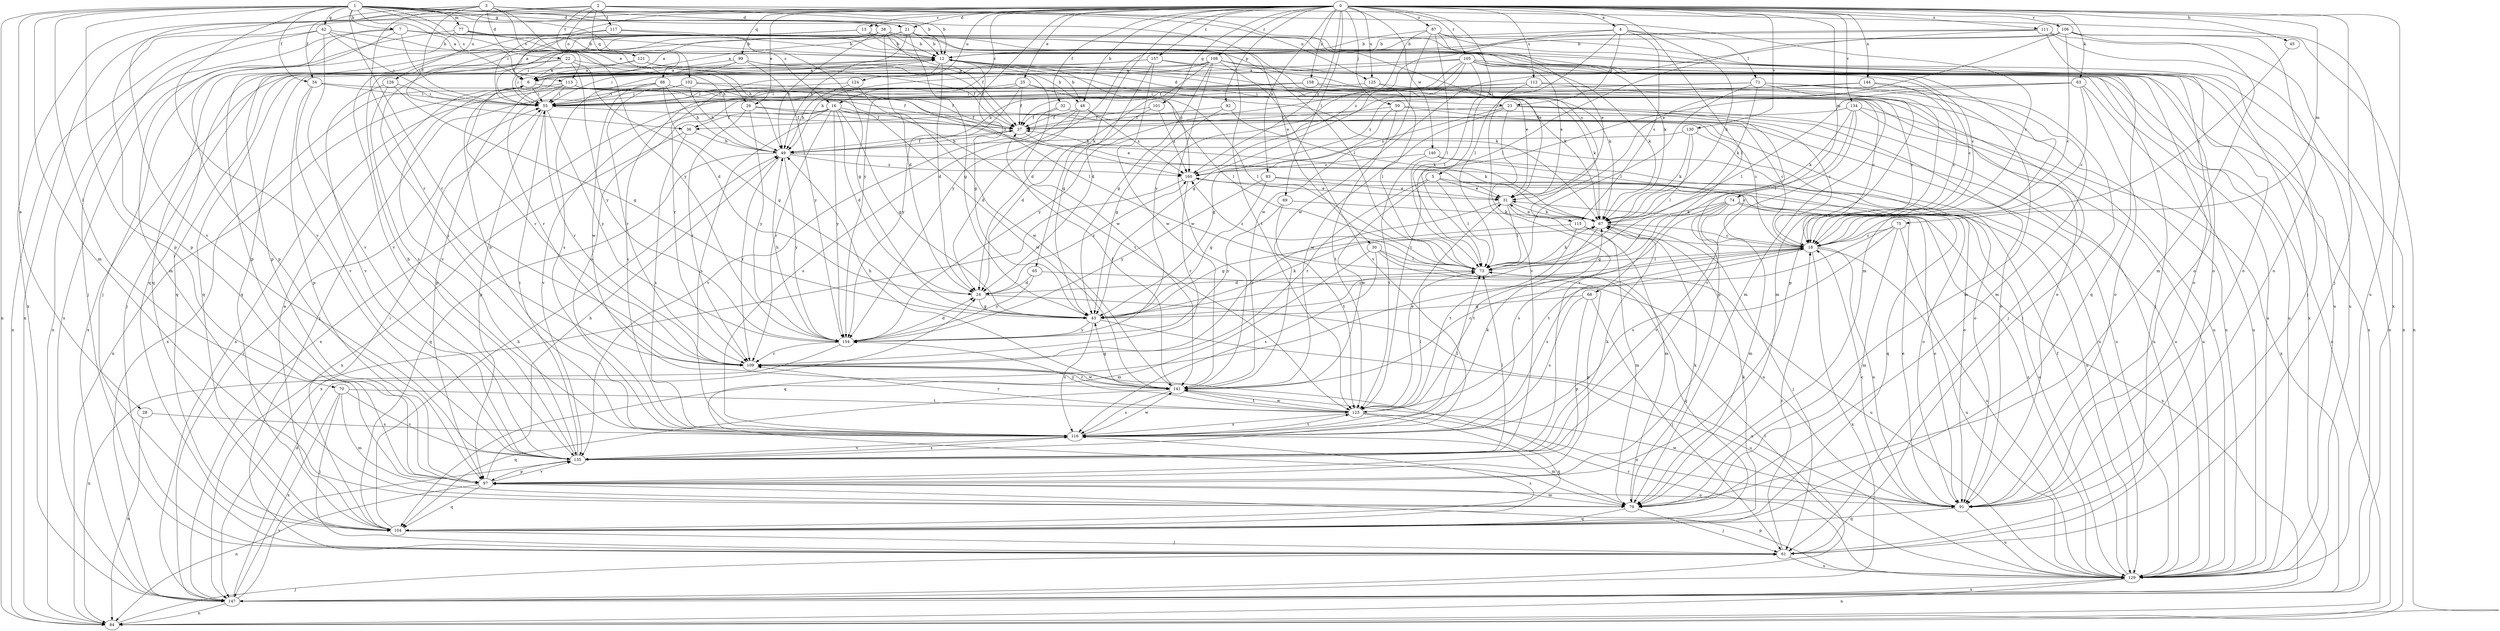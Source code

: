 strict digraph  {
0;
1;
2;
3;
4;
5;
6;
7;
12;
13;
16;
18;
21;
22;
23;
24;
25;
26;
28;
30;
31;
32;
34;
36;
37;
38;
42;
43;
45;
48;
49;
55;
59;
61;
63;
65;
67;
68;
69;
70;
71;
73;
74;
75;
77;
79;
83;
84;
87;
88;
91;
92;
97;
99;
101;
102;
104;
105;
106;
108;
109;
111;
112;
113;
115;
116;
117;
121;
123;
124;
125;
126;
129;
130;
134;
135;
140;
141;
144;
147;
154;
157;
158;
160;
0 -> 4  [label=a];
0 -> 5  [label=a];
0 -> 13  [label=c];
0 -> 16  [label=c];
0 -> 21  [label=d];
0 -> 25  [label=e];
0 -> 26  [label=e];
0 -> 32  [label=f];
0 -> 45  [label=h];
0 -> 48  [label=h];
0 -> 55  [label=i];
0 -> 59  [label=j];
0 -> 61  [label=j];
0 -> 63  [label=k];
0 -> 65  [label=k];
0 -> 68  [label=l];
0 -> 69  [label=l];
0 -> 74  [label=m];
0 -> 75  [label=m];
0 -> 83  [label=n];
0 -> 84  [label=n];
0 -> 87  [label=o];
0 -> 92  [label=p];
0 -> 97  [label=p];
0 -> 99  [label=q];
0 -> 101  [label=q];
0 -> 105  [label=r];
0 -> 106  [label=r];
0 -> 108  [label=r];
0 -> 111  [label=s];
0 -> 112  [label=s];
0 -> 124  [label=u];
0 -> 125  [label=u];
0 -> 130  [label=v];
0 -> 134  [label=v];
0 -> 140  [label=w];
0 -> 144  [label=x];
0 -> 147  [label=x];
0 -> 154  [label=y];
0 -> 157  [label=z];
0 -> 158  [label=z];
0 -> 160  [label=z];
1 -> 6  [label=a];
1 -> 7  [label=b];
1 -> 12  [label=b];
1 -> 16  [label=c];
1 -> 21  [label=d];
1 -> 26  [label=e];
1 -> 28  [label=e];
1 -> 30  [label=e];
1 -> 34  [label=f];
1 -> 38  [label=g];
1 -> 42  [label=g];
1 -> 70  [label=l];
1 -> 77  [label=m];
1 -> 79  [label=m];
1 -> 84  [label=n];
1 -> 97  [label=p];
1 -> 109  [label=r];
1 -> 113  [label=s];
1 -> 125  [label=u];
1 -> 135  [label=v];
2 -> 12  [label=b];
2 -> 18  [label=c];
2 -> 88  [label=o];
2 -> 102  [label=q];
2 -> 117  [label=t];
2 -> 121  [label=t];
2 -> 126  [label=u];
2 -> 129  [label=u];
2 -> 147  [label=x];
3 -> 21  [label=d];
3 -> 22  [label=d];
3 -> 34  [label=f];
3 -> 36  [label=f];
3 -> 109  [label=r];
3 -> 113  [label=s];
3 -> 115  [label=s];
3 -> 135  [label=v];
3 -> 154  [label=y];
4 -> 12  [label=b];
4 -> 23  [label=d];
4 -> 67  [label=k];
4 -> 71  [label=l];
4 -> 73  [label=l];
4 -> 115  [label=s];
4 -> 160  [label=z];
5 -> 31  [label=e];
5 -> 73  [label=l];
5 -> 91  [label=o];
5 -> 104  [label=q];
5 -> 109  [label=r];
5 -> 141  [label=w];
6 -> 55  [label=i];
6 -> 73  [label=l];
6 -> 109  [label=r];
6 -> 147  [label=x];
7 -> 12  [label=b];
7 -> 18  [label=c];
7 -> 55  [label=i];
7 -> 79  [label=m];
7 -> 84  [label=n];
7 -> 97  [label=p];
7 -> 129  [label=u];
12 -> 6  [label=a];
12 -> 23  [label=d];
12 -> 24  [label=d];
12 -> 31  [label=e];
12 -> 43  [label=g];
12 -> 48  [label=h];
12 -> 67  [label=k];
12 -> 104  [label=q];
12 -> 109  [label=r];
12 -> 129  [label=u];
13 -> 12  [label=b];
13 -> 55  [label=i];
13 -> 73  [label=l];
13 -> 79  [label=m];
13 -> 104  [label=q];
13 -> 116  [label=s];
16 -> 24  [label=d];
16 -> 31  [label=e];
16 -> 36  [label=f];
16 -> 43  [label=g];
16 -> 109  [label=r];
16 -> 116  [label=s];
16 -> 129  [label=u];
16 -> 135  [label=v];
16 -> 141  [label=w];
16 -> 154  [label=y];
18 -> 73  [label=l];
18 -> 91  [label=o];
18 -> 104  [label=q];
18 -> 116  [label=s];
18 -> 129  [label=u];
18 -> 147  [label=x];
21 -> 6  [label=a];
21 -> 12  [label=b];
21 -> 31  [label=e];
21 -> 43  [label=g];
21 -> 49  [label=h];
21 -> 91  [label=o];
21 -> 97  [label=p];
21 -> 123  [label=t];
21 -> 135  [label=v];
22 -> 6  [label=a];
22 -> 24  [label=d];
22 -> 61  [label=j];
22 -> 67  [label=k];
22 -> 104  [label=q];
22 -> 154  [label=y];
23 -> 36  [label=f];
23 -> 91  [label=o];
23 -> 97  [label=p];
23 -> 129  [label=u];
23 -> 135  [label=v];
23 -> 141  [label=w];
23 -> 160  [label=z];
24 -> 43  [label=g];
24 -> 129  [label=u];
24 -> 160  [label=z];
25 -> 18  [label=c];
25 -> 37  [label=f];
25 -> 55  [label=i];
25 -> 73  [label=l];
25 -> 116  [label=s];
25 -> 154  [label=y];
26 -> 18  [label=c];
26 -> 37  [label=f];
26 -> 109  [label=r];
26 -> 154  [label=y];
28 -> 84  [label=n];
28 -> 116  [label=s];
30 -> 73  [label=l];
30 -> 79  [label=m];
30 -> 91  [label=o];
30 -> 116  [label=s];
30 -> 129  [label=u];
31 -> 67  [label=k];
31 -> 73  [label=l];
31 -> 79  [label=m];
31 -> 109  [label=r];
32 -> 37  [label=f];
32 -> 129  [label=u];
32 -> 135  [label=v];
34 -> 37  [label=f];
34 -> 55  [label=i];
34 -> 97  [label=p];
34 -> 135  [label=v];
36 -> 49  [label=h];
36 -> 116  [label=s];
36 -> 147  [label=x];
37 -> 49  [label=h];
37 -> 67  [label=k];
38 -> 6  [label=a];
38 -> 12  [label=b];
38 -> 24  [label=d];
38 -> 31  [label=e];
38 -> 37  [label=f];
38 -> 49  [label=h];
38 -> 55  [label=i];
38 -> 91  [label=o];
38 -> 104  [label=q];
42 -> 12  [label=b];
42 -> 49  [label=h];
42 -> 55  [label=i];
42 -> 61  [label=j];
42 -> 84  [label=n];
42 -> 135  [label=v];
43 -> 18  [label=c];
43 -> 67  [label=k];
43 -> 116  [label=s];
43 -> 129  [label=u];
43 -> 154  [label=y];
45 -> 18  [label=c];
48 -> 12  [label=b];
48 -> 18  [label=c];
48 -> 24  [label=d];
48 -> 37  [label=f];
48 -> 116  [label=s];
48 -> 160  [label=z];
49 -> 37  [label=f];
49 -> 91  [label=o];
49 -> 104  [label=q];
49 -> 109  [label=r];
49 -> 154  [label=y];
49 -> 160  [label=z];
55 -> 37  [label=f];
55 -> 97  [label=p];
55 -> 109  [label=r];
55 -> 154  [label=y];
59 -> 18  [label=c];
59 -> 37  [label=f];
59 -> 43  [label=g];
59 -> 123  [label=t];
59 -> 129  [label=u];
61 -> 18  [label=c];
61 -> 129  [label=u];
63 -> 18  [label=c];
63 -> 55  [label=i];
63 -> 73  [label=l];
63 -> 91  [label=o];
63 -> 123  [label=t];
63 -> 129  [label=u];
65 -> 24  [label=d];
65 -> 97  [label=p];
65 -> 154  [label=y];
67 -> 18  [label=c];
67 -> 31  [label=e];
67 -> 61  [label=j];
67 -> 123  [label=t];
68 -> 43  [label=g];
68 -> 61  [label=j];
68 -> 97  [label=p];
68 -> 116  [label=s];
69 -> 67  [label=k];
69 -> 123  [label=t];
69 -> 154  [label=y];
70 -> 61  [label=j];
70 -> 79  [label=m];
70 -> 123  [label=t];
70 -> 135  [label=v];
70 -> 147  [label=x];
71 -> 49  [label=h];
71 -> 55  [label=i];
71 -> 61  [label=j];
71 -> 67  [label=k];
71 -> 73  [label=l];
71 -> 79  [label=m];
71 -> 97  [label=p];
73 -> 24  [label=d];
73 -> 67  [label=k];
73 -> 104  [label=q];
73 -> 160  [label=z];
74 -> 43  [label=g];
74 -> 67  [label=k];
74 -> 79  [label=m];
74 -> 91  [label=o];
74 -> 116  [label=s];
74 -> 135  [label=v];
74 -> 147  [label=x];
75 -> 18  [label=c];
75 -> 79  [label=m];
75 -> 116  [label=s];
75 -> 123  [label=t];
75 -> 129  [label=u];
77 -> 12  [label=b];
77 -> 49  [label=h];
77 -> 61  [label=j];
77 -> 91  [label=o];
77 -> 147  [label=x];
79 -> 61  [label=j];
79 -> 67  [label=k];
79 -> 104  [label=q];
83 -> 31  [label=e];
83 -> 43  [label=g];
83 -> 129  [label=u];
83 -> 154  [label=y];
84 -> 61  [label=j];
87 -> 12  [label=b];
87 -> 67  [label=k];
87 -> 73  [label=l];
87 -> 84  [label=n];
87 -> 141  [label=w];
87 -> 147  [label=x];
87 -> 154  [label=y];
88 -> 18  [label=c];
88 -> 43  [label=g];
88 -> 49  [label=h];
88 -> 55  [label=i];
88 -> 141  [label=w];
88 -> 147  [label=x];
91 -> 18  [label=c];
91 -> 31  [label=e];
91 -> 104  [label=q];
91 -> 129  [label=u];
91 -> 141  [label=w];
92 -> 37  [label=f];
92 -> 43  [label=g];
92 -> 67  [label=k];
97 -> 49  [label=h];
97 -> 79  [label=m];
97 -> 84  [label=n];
97 -> 91  [label=o];
97 -> 104  [label=q];
97 -> 135  [label=v];
99 -> 6  [label=a];
99 -> 37  [label=f];
99 -> 135  [label=v];
99 -> 141  [label=w];
99 -> 147  [label=x];
99 -> 154  [label=y];
101 -> 24  [label=d];
101 -> 37  [label=f];
101 -> 160  [label=z];
102 -> 37  [label=f];
102 -> 49  [label=h];
102 -> 55  [label=i];
102 -> 61  [label=j];
102 -> 109  [label=r];
102 -> 160  [label=z];
104 -> 6  [label=a];
104 -> 49  [label=h];
104 -> 55  [label=i];
104 -> 61  [label=j];
104 -> 67  [label=k];
104 -> 116  [label=s];
105 -> 6  [label=a];
105 -> 24  [label=d];
105 -> 31  [label=e];
105 -> 37  [label=f];
105 -> 43  [label=g];
105 -> 49  [label=h];
105 -> 67  [label=k];
105 -> 73  [label=l];
105 -> 91  [label=o];
105 -> 104  [label=q];
105 -> 147  [label=x];
106 -> 12  [label=b];
106 -> 18  [label=c];
106 -> 31  [label=e];
106 -> 79  [label=m];
106 -> 84  [label=n];
106 -> 91  [label=o];
106 -> 141  [label=w];
108 -> 6  [label=a];
108 -> 18  [label=c];
108 -> 24  [label=d];
108 -> 43  [label=g];
108 -> 61  [label=j];
108 -> 67  [label=k];
108 -> 104  [label=q];
108 -> 116  [label=s];
108 -> 135  [label=v];
108 -> 141  [label=w];
109 -> 141  [label=w];
111 -> 12  [label=b];
111 -> 61  [label=j];
111 -> 73  [label=l];
111 -> 84  [label=n];
111 -> 129  [label=u];
111 -> 154  [label=y];
112 -> 55  [label=i];
112 -> 61  [label=j];
112 -> 79  [label=m];
112 -> 135  [label=v];
112 -> 154  [label=y];
113 -> 55  [label=i];
113 -> 73  [label=l];
113 -> 84  [label=n];
113 -> 97  [label=p];
113 -> 109  [label=r];
113 -> 123  [label=t];
113 -> 129  [label=u];
115 -> 18  [label=c];
115 -> 43  [label=g];
115 -> 79  [label=m];
115 -> 123  [label=t];
116 -> 12  [label=b];
116 -> 67  [label=k];
116 -> 73  [label=l];
116 -> 79  [label=m];
116 -> 123  [label=t];
116 -> 135  [label=v];
116 -> 141  [label=w];
117 -> 6  [label=a];
117 -> 12  [label=b];
117 -> 43  [label=g];
117 -> 97  [label=p];
121 -> 6  [label=a];
121 -> 37  [label=f];
121 -> 55  [label=i];
121 -> 160  [label=z];
123 -> 31  [label=e];
123 -> 73  [label=l];
123 -> 91  [label=o];
123 -> 104  [label=q];
123 -> 109  [label=r];
123 -> 116  [label=s];
123 -> 141  [label=w];
123 -> 154  [label=y];
124 -> 49  [label=h];
124 -> 55  [label=i];
124 -> 141  [label=w];
125 -> 55  [label=i];
125 -> 73  [label=l];
125 -> 129  [label=u];
126 -> 43  [label=g];
126 -> 55  [label=i];
126 -> 116  [label=s];
126 -> 135  [label=v];
129 -> 37  [label=f];
129 -> 84  [label=n];
129 -> 97  [label=p];
129 -> 109  [label=r];
129 -> 147  [label=x];
129 -> 160  [label=z];
130 -> 49  [label=h];
130 -> 67  [label=k];
130 -> 73  [label=l];
130 -> 91  [label=o];
134 -> 37  [label=f];
134 -> 67  [label=k];
134 -> 73  [label=l];
134 -> 129  [label=u];
134 -> 135  [label=v];
134 -> 147  [label=x];
135 -> 12  [label=b];
135 -> 55  [label=i];
135 -> 67  [label=k];
135 -> 73  [label=l];
135 -> 97  [label=p];
135 -> 116  [label=s];
140 -> 18  [label=c];
140 -> 123  [label=t];
140 -> 129  [label=u];
140 -> 160  [label=z];
141 -> 18  [label=c];
141 -> 37  [label=f];
141 -> 43  [label=g];
141 -> 49  [label=h];
141 -> 104  [label=q];
141 -> 109  [label=r];
141 -> 116  [label=s];
141 -> 123  [label=t];
144 -> 18  [label=c];
144 -> 55  [label=i];
144 -> 79  [label=m];
144 -> 160  [label=z];
147 -> 24  [label=d];
147 -> 55  [label=i];
147 -> 73  [label=l];
147 -> 84  [label=n];
147 -> 135  [label=v];
154 -> 24  [label=d];
154 -> 49  [label=h];
154 -> 84  [label=n];
154 -> 109  [label=r];
157 -> 6  [label=a];
157 -> 43  [label=g];
157 -> 55  [label=i];
157 -> 84  [label=n];
157 -> 129  [label=u];
157 -> 141  [label=w];
158 -> 55  [label=i];
158 -> 67  [label=k];
158 -> 79  [label=m];
158 -> 91  [label=o];
158 -> 116  [label=s];
158 -> 147  [label=x];
160 -> 31  [label=e];
160 -> 109  [label=r];
160 -> 147  [label=x];
}
